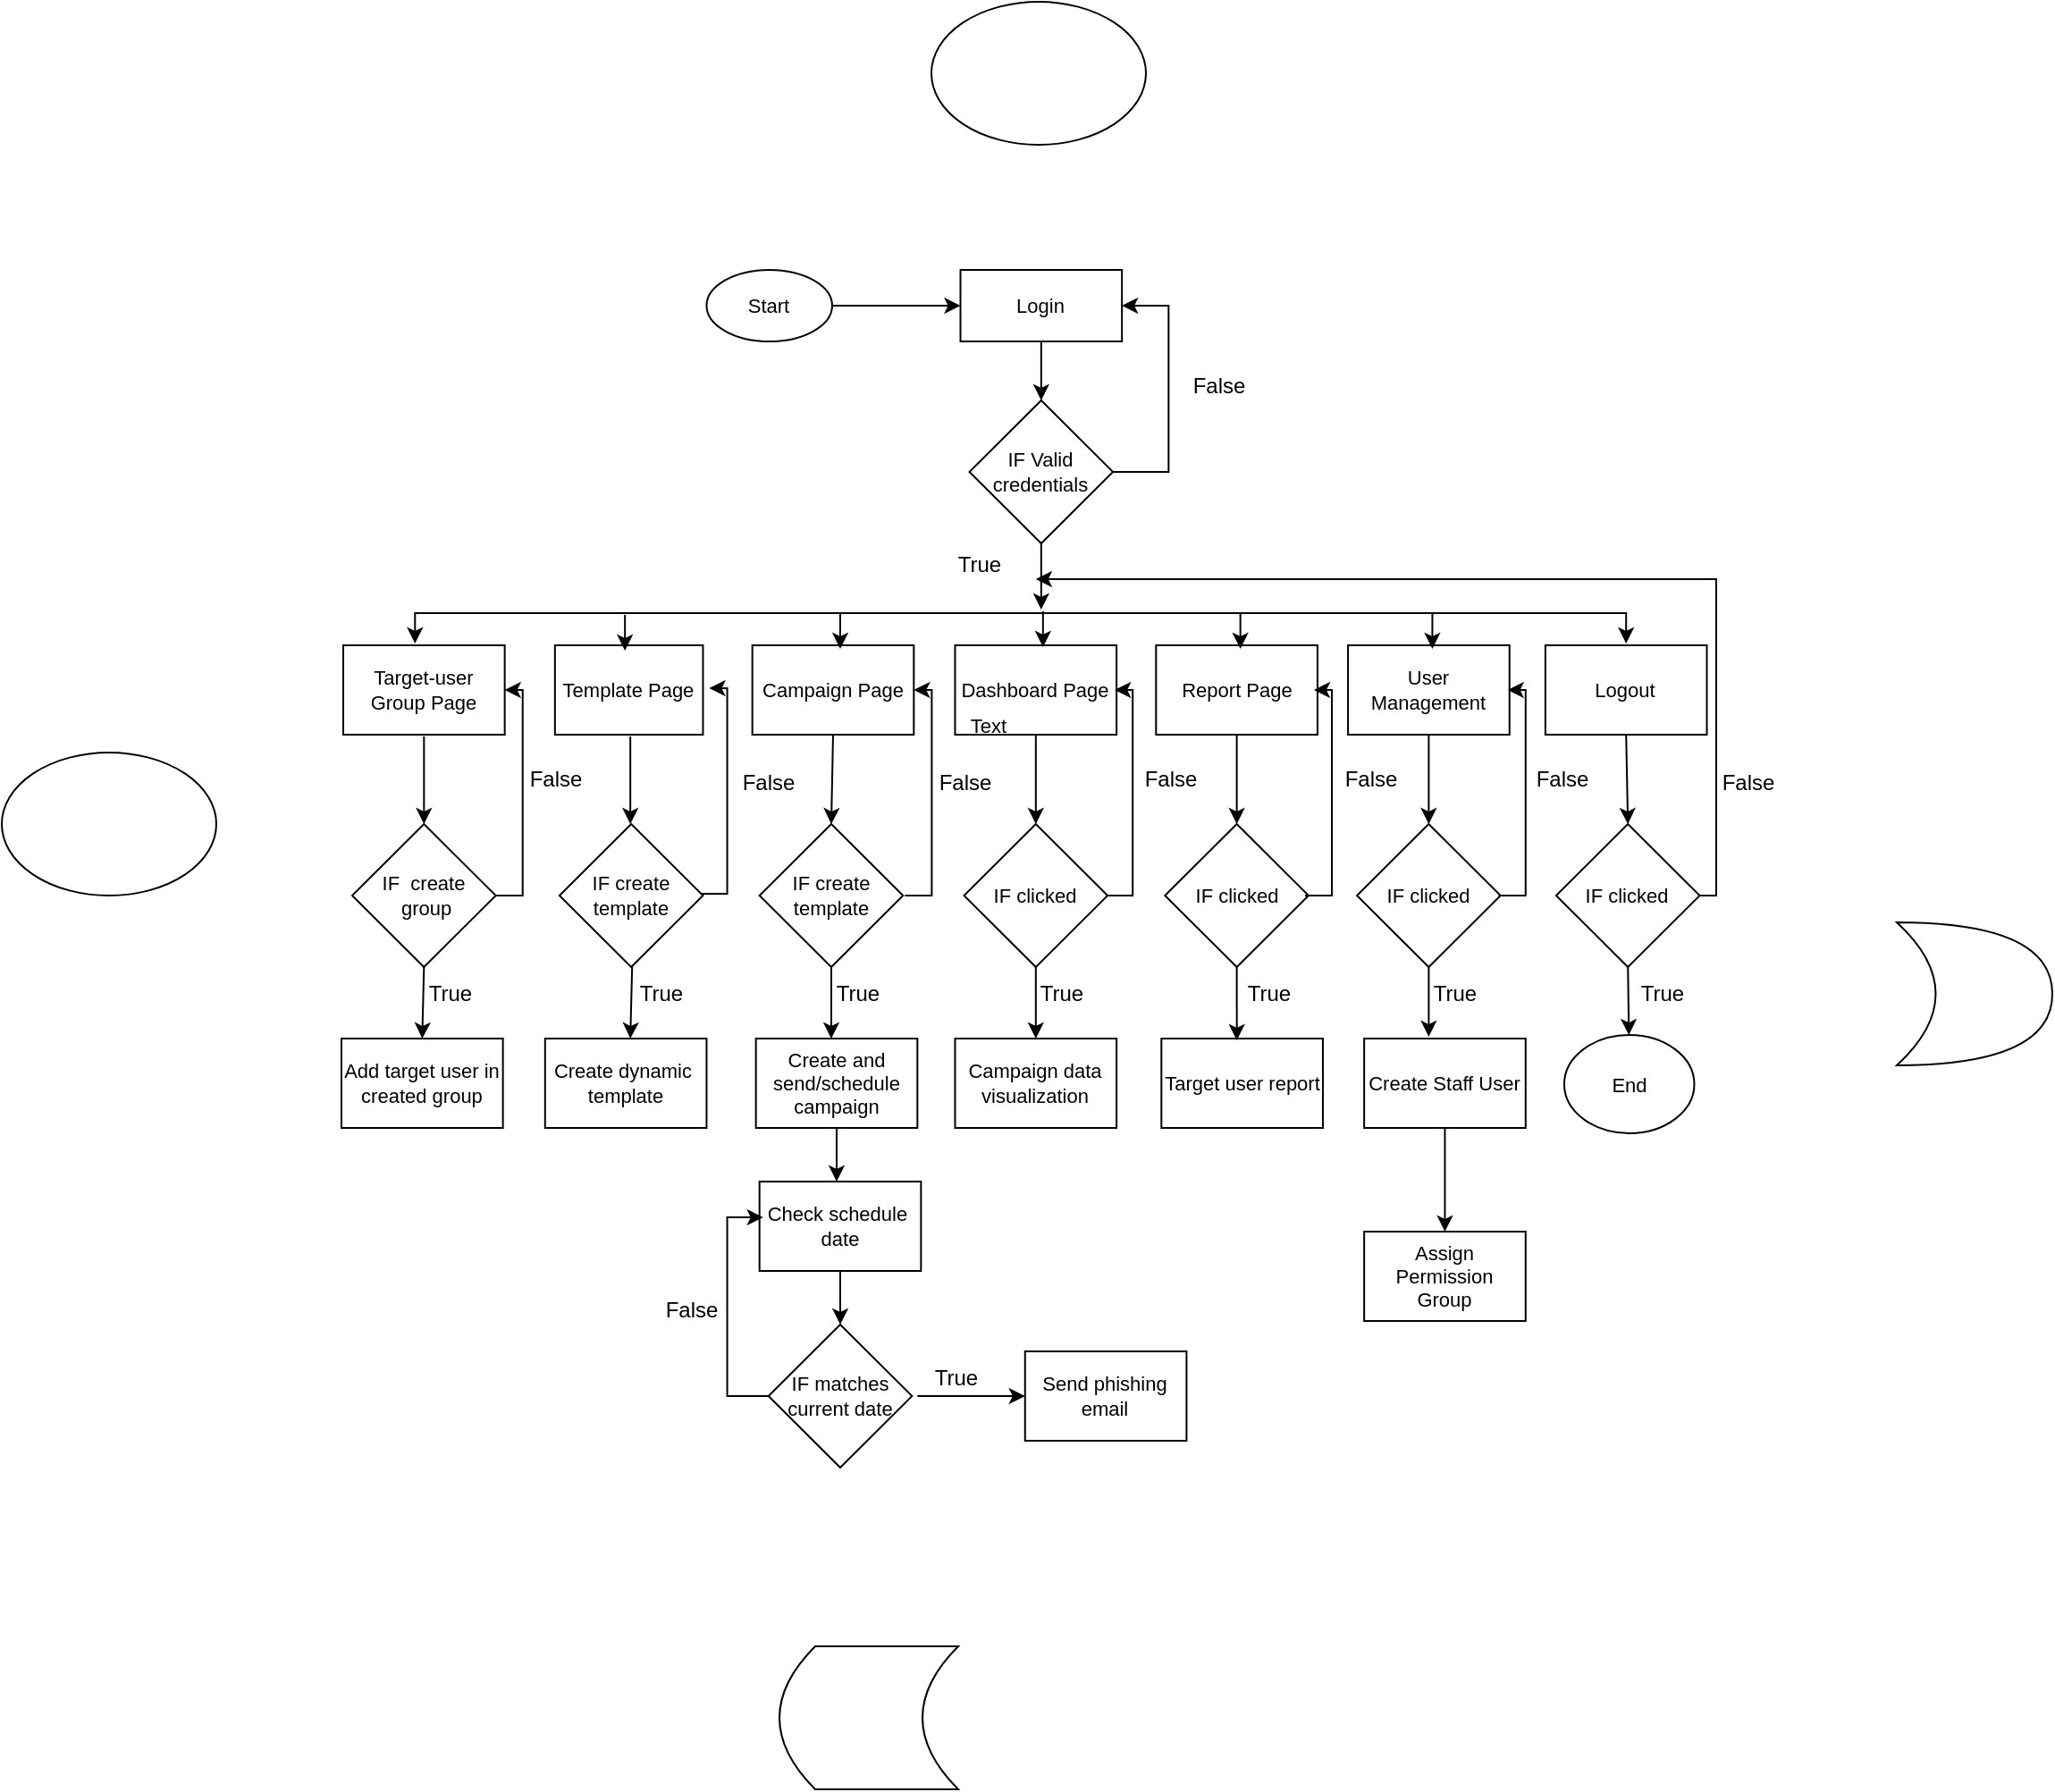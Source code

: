 <mxfile version="15.5.8" type="github">
  <diagram id="lJC1QuVzAbhBSIZx3Hm1" name="Page-1">
    <mxGraphModel dx="1953" dy="1654" grid="1" gridSize="10" guides="1" tooltips="1" connect="1" arrows="1" fold="1" page="1" pageScale="1" pageWidth="850" pageHeight="1100" math="0" shadow="0">
      <root>
        <mxCell id="0" />
        <mxCell id="1" parent="0" />
        <mxCell id="YmnMS3fJjvEk6rEsooEI-123" value="" style="group" vertex="1" connectable="0" parent="1">
          <mxGeometry x="80" y="80" width="877" height="670" as="geometry" />
        </mxCell>
        <mxCell id="YmnMS3fJjvEk6rEsooEI-6" value="IF Valid credentials" style="rhombus;whiteSpace=wrap;html=1;fontSize=11;strokeWidth=1;" vertex="1" parent="YmnMS3fJjvEk6rEsooEI-123">
          <mxGeometry x="351.271" y="73" width="80.291" height="80" as="geometry" />
        </mxCell>
        <mxCell id="YmnMS3fJjvEk6rEsooEI-7" value="Campaign Page" style="rounded=0;whiteSpace=wrap;html=1;fontSize=11;strokeWidth=1;" vertex="1" parent="YmnMS3fJjvEk6rEsooEI-123">
          <mxGeometry x="229.832" y="210" width="90.327" height="50" as="geometry" />
        </mxCell>
        <mxCell id="YmnMS3fJjvEk6rEsooEI-8" value="Login" style="rounded=0;whiteSpace=wrap;html=1;fontSize=11;strokeWidth=1;" vertex="1" parent="YmnMS3fJjvEk6rEsooEI-123">
          <mxGeometry x="346.253" width="90.327" height="40" as="geometry" />
        </mxCell>
        <mxCell id="YmnMS3fJjvEk6rEsooEI-9" value="Start" style="ellipse;whiteSpace=wrap;html=1;fontSize=11;strokeWidth=1;" vertex="1" parent="YmnMS3fJjvEk6rEsooEI-123">
          <mxGeometry x="204.239" width="70.254" height="40" as="geometry" />
        </mxCell>
        <mxCell id="YmnMS3fJjvEk6rEsooEI-10" value="Template Page" style="rounded=0;whiteSpace=wrap;html=1;fontSize=11;strokeWidth=1;" vertex="1" parent="YmnMS3fJjvEk6rEsooEI-123">
          <mxGeometry x="119.432" y="210" width="82.8" height="50" as="geometry" />
        </mxCell>
        <mxCell id="YmnMS3fJjvEk6rEsooEI-12" value="Target-user Group Page" style="rounded=0;whiteSpace=wrap;html=1;fontSize=11;strokeWidth=1;" vertex="1" parent="YmnMS3fJjvEk6rEsooEI-123">
          <mxGeometry x="1.004" y="210" width="90.327" height="50" as="geometry" />
        </mxCell>
        <mxCell id="YmnMS3fJjvEk6rEsooEI-14" value="Dashboard Page" style="rounded=0;whiteSpace=wrap;html=1;fontSize=11;strokeWidth=1;" vertex="1" parent="YmnMS3fJjvEk6rEsooEI-123">
          <mxGeometry x="343.242" y="210" width="90.327" height="50" as="geometry" />
        </mxCell>
        <mxCell id="YmnMS3fJjvEk6rEsooEI-15" value="&lt;br&gt;Report Page&lt;span style=&quot;color: rgba(0 , 0 , 0 , 0) ; font-family: monospace ; font-size: 0px&quot;&gt;%3CmxGraphModel%3E%3Croot%3E%3CmxCell%20id%3D%220%22%2F%3E%3CmxCell%20id%3D%221%22%20parent%3D%220%22%2F%3E%3CmxCell%20id%3D%222%22%20value%3D%22Dashboard%20Page%22%20style%3D%22rounded%3D0%3BwhiteSpace%3Dwrap%3Bhtml%3D1%3BfontSize%3D11%3BstrokeWidth%3D1%3B%22%20vertex%3D%221%22%20parent%3D%221%22%3E%3CmxGeometry%20x%3D%22460%22%20y%3D%22290%22%20width%3D%2290%22%20height%3D%2250%22%20as%3D%22geometry%22%2F%3E%3C%2FmxCell%3E%3C%2Froot%3E%3C%2FmxGraphModel%3E&lt;/span&gt;&lt;br&gt;&lt;span style=&quot;color: rgba(0 , 0 , 0 , 0) ; font-family: monospace ; font-size: 0px&quot;&gt;%3CmxGraphModel%3E%3Croot%3E%3CmxCell%20id%3D%220%22%2F%3E%3CmxCell%20id%3D%221%22%20parent%3D%220%22%2F%3E%3CmxCell%20id%3D%222%22%20value%3D%22Dashboard%20Page%22%20style%3D%22rounded%3D0%3BwhiteSpace%3Dwrap%3Bhtml%3D1%3BfontSize%3D11%3BstrokeWidth%3D1%3B%22%20vertex%3D%221%22%20parent%3D%221%22%3E%3CmxGeometry%20x%3D%22460%22%20y%3D%22290%22%20width%3D%2290%22%20height%3D%2250%22%20as%3D%22geometry%22%2F%3E%3C%2FmxCell%3E%3C%2Froot%3E%3C%2FmxGraphModel%3E&lt;/span&gt;" style="rounded=0;whiteSpace=wrap;html=1;fontSize=11;strokeWidth=1;" vertex="1" parent="YmnMS3fJjvEk6rEsooEI-123">
          <mxGeometry x="455.649" y="210" width="90.327" height="50" as="geometry" />
        </mxCell>
        <mxCell id="YmnMS3fJjvEk6rEsooEI-16" value="Logout" style="rounded=0;whiteSpace=wrap;html=1;fontSize=11;strokeWidth=1;" vertex="1" parent="YmnMS3fJjvEk6rEsooEI-123">
          <mxGeometry x="673.437" y="210" width="90.327" height="50" as="geometry" />
        </mxCell>
        <mxCell id="YmnMS3fJjvEk6rEsooEI-18" value="Add target user in created group" style="rounded=0;whiteSpace=wrap;html=1;fontSize=11;strokeWidth=1;" vertex="1" parent="YmnMS3fJjvEk6rEsooEI-123">
          <mxGeometry y="430" width="90.327" height="50" as="geometry" />
        </mxCell>
        <mxCell id="YmnMS3fJjvEk6rEsooEI-19" value="Create dynamic&amp;nbsp;&lt;br&gt;template" style="rounded=0;whiteSpace=wrap;html=1;fontSize=11;strokeWidth=1;" vertex="1" parent="YmnMS3fJjvEk6rEsooEI-123">
          <mxGeometry x="113.912" y="430" width="90.327" height="50" as="geometry" />
        </mxCell>
        <mxCell id="YmnMS3fJjvEk6rEsooEI-21" value="Create and send/schedule campaign" style="rounded=0;whiteSpace=wrap;html=1;fontSize=11;strokeWidth=1;" vertex="1" parent="YmnMS3fJjvEk6rEsooEI-123">
          <mxGeometry x="231.839" y="430" width="90.327" height="50" as="geometry" />
        </mxCell>
        <mxCell id="YmnMS3fJjvEk6rEsooEI-22" value="Campaign data visualization" style="rounded=0;whiteSpace=wrap;html=1;fontSize=11;strokeWidth=1;" vertex="1" parent="YmnMS3fJjvEk6rEsooEI-123">
          <mxGeometry x="343.242" y="430" width="90.327" height="50" as="geometry" />
        </mxCell>
        <mxCell id="YmnMS3fJjvEk6rEsooEI-23" value="Target user report" style="rounded=0;whiteSpace=wrap;html=1;fontSize=11;strokeWidth=1;" vertex="1" parent="YmnMS3fJjvEk6rEsooEI-123">
          <mxGeometry x="458.66" y="430" width="90.327" height="50" as="geometry" />
        </mxCell>
        <mxCell id="YmnMS3fJjvEk6rEsooEI-26" value="IF&amp;nbsp; create&lt;br&gt;&amp;nbsp;group" style="rhombus;whiteSpace=wrap;html=1;fontSize=11;strokeWidth=1;" vertex="1" parent="YmnMS3fJjvEk6rEsooEI-123">
          <mxGeometry x="6.022" y="310" width="80.291" height="80" as="geometry" />
        </mxCell>
        <mxCell id="YmnMS3fJjvEk6rEsooEI-27" value="IF create template" style="rhombus;whiteSpace=wrap;html=1;fontSize=11;strokeWidth=1;" vertex="1" parent="YmnMS3fJjvEk6rEsooEI-123">
          <mxGeometry x="121.941" y="310" width="80.291" height="80" as="geometry" />
        </mxCell>
        <mxCell id="YmnMS3fJjvEk6rEsooEI-28" value="IF create template" style="rhombus;whiteSpace=wrap;html=1;fontSize=11;strokeWidth=1;" vertex="1" parent="YmnMS3fJjvEk6rEsooEI-123">
          <mxGeometry x="233.846" y="310" width="80.291" height="80" as="geometry" />
        </mxCell>
        <mxCell id="YmnMS3fJjvEk6rEsooEI-29" value="" style="endArrow=classic;html=1;rounded=0;fontSize=11;entryX=0.5;entryY=0;entryDx=0;entryDy=0;exitX=0.5;exitY=1;exitDx=0;exitDy=0;" edge="1" parent="YmnMS3fJjvEk6rEsooEI-123" source="YmnMS3fJjvEk6rEsooEI-7" target="YmnMS3fJjvEk6rEsooEI-28">
          <mxGeometry width="50" height="50" relative="1" as="geometry">
            <mxPoint x="282.021" y="300" as="sourcePoint" />
            <mxPoint x="332.202" y="250" as="targetPoint" />
          </mxGeometry>
        </mxCell>
        <mxCell id="YmnMS3fJjvEk6rEsooEI-31" value="User Management" style="rounded=0;whiteSpace=wrap;html=1;fontSize=11;strokeWidth=1;" vertex="1" parent="YmnMS3fJjvEk6rEsooEI-123">
          <mxGeometry x="563.038" y="210" width="90.327" height="50" as="geometry" />
        </mxCell>
        <mxCell id="YmnMS3fJjvEk6rEsooEI-32" value="IF clicked" style="rhombus;whiteSpace=wrap;html=1;fontSize=11;strokeWidth=1;" vertex="1" parent="YmnMS3fJjvEk6rEsooEI-123">
          <mxGeometry x="348.26" y="310" width="80.291" height="80" as="geometry" />
        </mxCell>
        <mxCell id="YmnMS3fJjvEk6rEsooEI-34" value="IF clicked" style="rhombus;whiteSpace=wrap;html=1;fontSize=11;strokeWidth=1;" vertex="1" parent="YmnMS3fJjvEk6rEsooEI-123">
          <mxGeometry x="460.667" y="310" width="80.291" height="80" as="geometry" />
        </mxCell>
        <mxCell id="YmnMS3fJjvEk6rEsooEI-35" value="IF clicked" style="rhombus;whiteSpace=wrap;html=1;fontSize=11;strokeWidth=1;" vertex="1" parent="YmnMS3fJjvEk6rEsooEI-123">
          <mxGeometry x="568.056" y="310" width="80.291" height="80" as="geometry" />
        </mxCell>
        <mxCell id="YmnMS3fJjvEk6rEsooEI-37" value="Create Staff User" style="rounded=0;whiteSpace=wrap;html=1;fontSize=11;strokeWidth=1;" vertex="1" parent="YmnMS3fJjvEk6rEsooEI-123">
          <mxGeometry x="572.07" y="430" width="90.327" height="50" as="geometry" />
        </mxCell>
        <mxCell id="YmnMS3fJjvEk6rEsooEI-40" value="Assign Permission Group" style="rounded=0;whiteSpace=wrap;html=1;fontSize=11;strokeWidth=1;" vertex="1" parent="YmnMS3fJjvEk6rEsooEI-123">
          <mxGeometry x="572.07" y="538" width="90.327" height="50" as="geometry" />
        </mxCell>
        <mxCell id="YmnMS3fJjvEk6rEsooEI-42" value="Check schedule&amp;nbsp;&lt;br&gt;date" style="rounded=0;whiteSpace=wrap;html=1;fontSize=11;strokeWidth=1;" vertex="1" parent="YmnMS3fJjvEk6rEsooEI-123">
          <mxGeometry x="233.846" y="510" width="90.327" height="50" as="geometry" />
        </mxCell>
        <mxCell id="YmnMS3fJjvEk6rEsooEI-43" value="IF matches current date" style="rhombus;whiteSpace=wrap;html=1;fontSize=11;strokeWidth=1;" vertex="1" parent="YmnMS3fJjvEk6rEsooEI-123">
          <mxGeometry x="238.864" y="590" width="80.291" height="80" as="geometry" />
        </mxCell>
        <mxCell id="YmnMS3fJjvEk6rEsooEI-44" value="Send phishing email" style="rounded=0;whiteSpace=wrap;html=1;fontSize=11;strokeWidth=1;" vertex="1" parent="YmnMS3fJjvEk6rEsooEI-123">
          <mxGeometry x="382.384" y="605" width="90.327" height="50" as="geometry" />
        </mxCell>
        <mxCell id="YmnMS3fJjvEk6rEsooEI-48" value="" style="endArrow=classic;startArrow=classic;html=1;rounded=0;fontSize=11;" edge="1" parent="YmnMS3fJjvEk6rEsooEI-123">
          <mxGeometry width="50" height="50" relative="1" as="geometry">
            <mxPoint x="41.149" y="209" as="sourcePoint" />
            <mxPoint x="718.6" y="209" as="targetPoint" />
            <Array as="points">
              <mxPoint x="41.149" y="192" />
              <mxPoint x="718.6" y="192" />
            </Array>
          </mxGeometry>
        </mxCell>
        <mxCell id="YmnMS3fJjvEk6rEsooEI-49" value="" style="endArrow=classic;html=1;rounded=0;fontSize=11;exitX=0.5;exitY=1;exitDx=0;exitDy=0;" edge="1" parent="YmnMS3fJjvEk6rEsooEI-123" source="YmnMS3fJjvEk6rEsooEI-6">
          <mxGeometry width="50" height="50" relative="1" as="geometry">
            <mxPoint x="422.529" y="180" as="sourcePoint" />
            <mxPoint x="391.416" y="190" as="targetPoint" />
          </mxGeometry>
        </mxCell>
        <mxCell id="YmnMS3fJjvEk6rEsooEI-52" value="" style="endArrow=classic;html=1;rounded=0;fontSize=11;" edge="1" parent="YmnMS3fJjvEk6rEsooEI-123">
          <mxGeometry width="50" height="50" relative="1" as="geometry">
            <mxPoint x="392.42" y="191" as="sourcePoint" />
            <mxPoint x="392.42" y="211" as="targetPoint" />
          </mxGeometry>
        </mxCell>
        <mxCell id="YmnMS3fJjvEk6rEsooEI-53" value="" style="endArrow=classic;html=1;rounded=0;fontSize=11;" edge="1" parent="YmnMS3fJjvEk6rEsooEI-123">
          <mxGeometry width="50" height="50" relative="1" as="geometry">
            <mxPoint x="502.82" y="192" as="sourcePoint" />
            <mxPoint x="502.82" y="212" as="targetPoint" />
          </mxGeometry>
        </mxCell>
        <mxCell id="YmnMS3fJjvEk6rEsooEI-54" value="" style="endArrow=classic;html=1;rounded=0;fontSize=11;" edge="1" parent="YmnMS3fJjvEk6rEsooEI-123">
          <mxGeometry width="50" height="50" relative="1" as="geometry">
            <mxPoint x="610.208" y="192" as="sourcePoint" />
            <mxPoint x="610.208" y="212" as="targetPoint" />
          </mxGeometry>
        </mxCell>
        <mxCell id="YmnMS3fJjvEk6rEsooEI-55" value="" style="endArrow=classic;html=1;rounded=0;fontSize=11;" edge="1" parent="YmnMS3fJjvEk6rEsooEI-123">
          <mxGeometry width="50" height="50" relative="1" as="geometry">
            <mxPoint x="279.01" y="192" as="sourcePoint" />
            <mxPoint x="279.01" y="212" as="targetPoint" />
          </mxGeometry>
        </mxCell>
        <mxCell id="YmnMS3fJjvEk6rEsooEI-56" value="" style="endArrow=classic;html=1;rounded=0;fontSize=11;" edge="1" parent="YmnMS3fJjvEk6rEsooEI-123">
          <mxGeometry width="50" height="50" relative="1" as="geometry">
            <mxPoint x="158.574" y="193" as="sourcePoint" />
            <mxPoint x="158.574" y="213" as="targetPoint" />
          </mxGeometry>
        </mxCell>
        <mxCell id="YmnMS3fJjvEk6rEsooEI-57" value="" style="endArrow=classic;html=1;rounded=0;fontSize=11;exitX=0.5;exitY=1;exitDx=0;exitDy=0;entryX=0.5;entryY=0;entryDx=0;entryDy=0;" edge="1" parent="YmnMS3fJjvEk6rEsooEI-123" source="YmnMS3fJjvEk6rEsooEI-26" target="YmnMS3fJjvEk6rEsooEI-18">
          <mxGeometry width="50" height="50" relative="1" as="geometry">
            <mxPoint x="31.113" y="440" as="sourcePoint" />
            <mxPoint x="81.294" y="390" as="targetPoint" />
          </mxGeometry>
        </mxCell>
        <mxCell id="YmnMS3fJjvEk6rEsooEI-59" value="" style="endArrow=classic;html=1;rounded=0;fontSize=11;exitX=0.5;exitY=1;exitDx=0;exitDy=0;entryX=0.5;entryY=0;entryDx=0;entryDy=0;" edge="1" parent="YmnMS3fJjvEk6rEsooEI-123">
          <mxGeometry width="50" height="50" relative="1" as="geometry">
            <mxPoint x="162.588" y="390" as="sourcePoint" />
            <mxPoint x="161.585" y="430" as="targetPoint" />
          </mxGeometry>
        </mxCell>
        <mxCell id="YmnMS3fJjvEk6rEsooEI-61" value="" style="endArrow=classic;html=1;rounded=0;fontSize=11;" edge="1" parent="YmnMS3fJjvEk6rEsooEI-123" source="YmnMS3fJjvEk6rEsooEI-28">
          <mxGeometry width="50" height="50" relative="1" as="geometry">
            <mxPoint x="273.992" y="440" as="sourcePoint" />
            <mxPoint x="273.992" y="430" as="targetPoint" />
          </mxGeometry>
        </mxCell>
        <mxCell id="YmnMS3fJjvEk6rEsooEI-62" value="" style="endArrow=classic;html=1;rounded=0;fontSize=11;entryX=0.5;entryY=0;entryDx=0;entryDy=0;exitX=0.5;exitY=1;exitDx=0;exitDy=0;" edge="1" parent="YmnMS3fJjvEk6rEsooEI-123" source="YmnMS3fJjvEk6rEsooEI-32" target="YmnMS3fJjvEk6rEsooEI-22">
          <mxGeometry width="50" height="50" relative="1" as="geometry">
            <mxPoint x="386.98" y="370" as="sourcePoint" />
            <mxPoint x="386.98" y="410" as="targetPoint" />
          </mxGeometry>
        </mxCell>
        <mxCell id="YmnMS3fJjvEk6rEsooEI-63" value="" style="endArrow=classic;html=1;rounded=0;fontSize=11;exitX=0.5;exitY=1;exitDx=0;exitDy=0;entryX=0.467;entryY=0.02;entryDx=0;entryDy=0;entryPerimeter=0;" edge="1" parent="YmnMS3fJjvEk6rEsooEI-123" source="YmnMS3fJjvEk6rEsooEI-34" target="YmnMS3fJjvEk6rEsooEI-23">
          <mxGeometry width="50" height="50" relative="1" as="geometry">
            <mxPoint x="492.783" y="391" as="sourcePoint" />
            <mxPoint x="492.783" y="431" as="targetPoint" />
          </mxGeometry>
        </mxCell>
        <mxCell id="YmnMS3fJjvEk6rEsooEI-64" value="" style="endArrow=classic;html=1;rounded=0;fontSize=11;exitX=0.5;exitY=1;exitDx=0;exitDy=0;" edge="1" parent="YmnMS3fJjvEk6rEsooEI-123" source="YmnMS3fJjvEk6rEsooEI-35">
          <mxGeometry width="50" height="50" relative="1" as="geometry">
            <mxPoint x="604.186" y="390" as="sourcePoint" />
            <mxPoint x="608.201" y="429" as="targetPoint" />
          </mxGeometry>
        </mxCell>
        <mxCell id="YmnMS3fJjvEk6rEsooEI-66" value="" style="endArrow=classic;html=1;rounded=0;fontSize=11;exitX=0.5;exitY=1;exitDx=0;exitDy=0;entryX=0.5;entryY=0;entryDx=0;entryDy=0;" edge="1" parent="YmnMS3fJjvEk6rEsooEI-123" source="YmnMS3fJjvEk6rEsooEI-37" target="YmnMS3fJjvEk6rEsooEI-40">
          <mxGeometry width="50" height="50" relative="1" as="geometry">
            <mxPoint x="603.183" y="550" as="sourcePoint" />
            <mxPoint x="653.364" y="500" as="targetPoint" />
          </mxGeometry>
        </mxCell>
        <mxCell id="YmnMS3fJjvEk6rEsooEI-67" value="" style="endArrow=classic;html=1;rounded=0;fontSize=11;exitX=0.5;exitY=1;exitDx=0;exitDy=0;" edge="1" parent="YmnMS3fJjvEk6rEsooEI-123" source="YmnMS3fJjvEk6rEsooEI-21">
          <mxGeometry width="50" height="50" relative="1" as="geometry">
            <mxPoint x="332.202" y="540" as="sourcePoint" />
            <mxPoint x="277.002" y="510" as="targetPoint" />
          </mxGeometry>
        </mxCell>
        <mxCell id="YmnMS3fJjvEk6rEsooEI-70" value="" style="endArrow=classic;html=1;rounded=0;fontSize=11;exitX=0.5;exitY=1;exitDx=0;exitDy=0;entryX=0.5;entryY=0;entryDx=0;entryDy=0;" edge="1" parent="YmnMS3fJjvEk6rEsooEI-123" source="YmnMS3fJjvEk6rEsooEI-42" target="YmnMS3fJjvEk6rEsooEI-43">
          <mxGeometry width="50" height="50" relative="1" as="geometry">
            <mxPoint x="261.948" y="630" as="sourcePoint" />
            <mxPoint x="312.13" y="580" as="targetPoint" />
          </mxGeometry>
        </mxCell>
        <mxCell id="YmnMS3fJjvEk6rEsooEI-73" value="" style="endArrow=classic;html=1;rounded=0;fontSize=11;" edge="1" parent="YmnMS3fJjvEk6rEsooEI-123">
          <mxGeometry width="50" height="50" relative="1" as="geometry">
            <mxPoint x="322.166" y="630" as="sourcePoint" />
            <mxPoint x="382.384" y="630" as="targetPoint" />
          </mxGeometry>
        </mxCell>
        <mxCell id="YmnMS3fJjvEk6rEsooEI-74" value="IF clicked" style="rhombus;whiteSpace=wrap;html=1;fontSize=11;strokeWidth=1;" vertex="1" parent="YmnMS3fJjvEk6rEsooEI-123">
          <mxGeometry x="679.459" y="310" width="80.291" height="80" as="geometry" />
        </mxCell>
        <mxCell id="YmnMS3fJjvEk6rEsooEI-75" value="End" style="ellipse;whiteSpace=wrap;html=1;fontSize=11;strokeWidth=1;" vertex="1" parent="YmnMS3fJjvEk6rEsooEI-123">
          <mxGeometry x="683.975" y="428" width="72.763" height="55" as="geometry" />
        </mxCell>
        <mxCell id="YmnMS3fJjvEk6rEsooEI-76" value="" style="endArrow=classic;html=1;rounded=0;fontSize=11;entryX=0.5;entryY=0;entryDx=0;entryDy=0;" edge="1" parent="YmnMS3fJjvEk6rEsooEI-123" target="YmnMS3fJjvEk6rEsooEI-26">
          <mxGeometry width="50" height="50" relative="1" as="geometry">
            <mxPoint x="46.167" y="261" as="sourcePoint" />
            <mxPoint x="111.403" y="270" as="targetPoint" />
          </mxGeometry>
        </mxCell>
        <mxCell id="YmnMS3fJjvEk6rEsooEI-77" value="" style="endArrow=classic;html=1;rounded=0;fontSize=11;entryX=0.5;entryY=0;entryDx=0;entryDy=0;" edge="1" parent="YmnMS3fJjvEk6rEsooEI-123">
          <mxGeometry width="50" height="50" relative="1" as="geometry">
            <mxPoint x="161.585" y="261" as="sourcePoint" />
            <mxPoint x="161.585" y="310" as="targetPoint" />
          </mxGeometry>
        </mxCell>
        <mxCell id="YmnMS3fJjvEk6rEsooEI-78" value="" style="endArrow=classic;html=1;rounded=0;fontSize=11;exitX=0.5;exitY=1;exitDx=0;exitDy=0;" edge="1" parent="YmnMS3fJjvEk6rEsooEI-123" source="YmnMS3fJjvEk6rEsooEI-14" target="YmnMS3fJjvEk6rEsooEI-32">
          <mxGeometry width="50" height="50" relative="1" as="geometry">
            <mxPoint x="382.384" y="320" as="sourcePoint" />
            <mxPoint x="432.565" y="270" as="targetPoint" />
          </mxGeometry>
        </mxCell>
        <mxCell id="YmnMS3fJjvEk6rEsooEI-79" value="" style="endArrow=classic;html=1;rounded=0;fontSize=11;exitX=0.5;exitY=1;exitDx=0;exitDy=0;entryX=0.5;entryY=0;entryDx=0;entryDy=0;" edge="1" parent="YmnMS3fJjvEk6rEsooEI-123" source="YmnMS3fJjvEk6rEsooEI-15" target="YmnMS3fJjvEk6rEsooEI-34">
          <mxGeometry width="50" height="50" relative="1" as="geometry">
            <mxPoint x="502.82" y="320" as="sourcePoint" />
            <mxPoint x="553.001" y="270" as="targetPoint" />
          </mxGeometry>
        </mxCell>
        <mxCell id="YmnMS3fJjvEk6rEsooEI-80" value="" style="endArrow=classic;html=1;rounded=0;fontSize=11;exitX=0.5;exitY=1;exitDx=0;exitDy=0;" edge="1" parent="YmnMS3fJjvEk6rEsooEI-123" source="YmnMS3fJjvEk6rEsooEI-31">
          <mxGeometry width="50" height="50" relative="1" as="geometry">
            <mxPoint x="613.219" y="310" as="sourcePoint" />
            <mxPoint x="608.201" y="310" as="targetPoint" />
          </mxGeometry>
        </mxCell>
        <mxCell id="YmnMS3fJjvEk6rEsooEI-82" value="" style="endArrow=classic;html=1;rounded=0;fontSize=11;exitX=0.5;exitY=1;exitDx=0;exitDy=0;entryX=0.5;entryY=0;entryDx=0;entryDy=0;" edge="1" parent="YmnMS3fJjvEk6rEsooEI-123" source="YmnMS3fJjvEk6rEsooEI-16" target="YmnMS3fJjvEk6rEsooEI-74">
          <mxGeometry width="50" height="50" relative="1" as="geometry">
            <mxPoint x="713.582" y="320" as="sourcePoint" />
            <mxPoint x="763.764" y="270" as="targetPoint" />
          </mxGeometry>
        </mxCell>
        <mxCell id="YmnMS3fJjvEk6rEsooEI-89" value="" style="endArrow=classic;html=1;rounded=0;fontSize=11;exitX=0.5;exitY=1;exitDx=0;exitDy=0;" edge="1" parent="YmnMS3fJjvEk6rEsooEI-123" target="YmnMS3fJjvEk6rEsooEI-75">
          <mxGeometry width="50" height="50" relative="1" as="geometry">
            <mxPoint x="719.604" y="389" as="sourcePoint" />
            <mxPoint x="722.615" y="429" as="targetPoint" />
          </mxGeometry>
        </mxCell>
        <mxCell id="YmnMS3fJjvEk6rEsooEI-90" value="" style="endArrow=classic;html=1;rounded=0;fontSize=11;exitX=1;exitY=0.5;exitDx=0;exitDy=0;entryX=1;entryY=0.5;entryDx=0;entryDy=0;" edge="1" parent="YmnMS3fJjvEk6rEsooEI-123" source="YmnMS3fJjvEk6rEsooEI-26" target="YmnMS3fJjvEk6rEsooEI-12">
          <mxGeometry width="50" height="50" relative="1" as="geometry">
            <mxPoint x="101.367" y="350" as="sourcePoint" />
            <mxPoint x="101.367" y="240" as="targetPoint" />
            <Array as="points">
              <mxPoint x="101.367" y="350" />
              <mxPoint x="101.367" y="235" />
            </Array>
          </mxGeometry>
        </mxCell>
        <mxCell id="YmnMS3fJjvEk6rEsooEI-91" value="" style="endArrow=classic;html=1;rounded=0;fontSize=11;exitX=1;exitY=0.5;exitDx=0;exitDy=0;entryX=1;entryY=0.5;entryDx=0;entryDy=0;" edge="1" parent="YmnMS3fJjvEk6rEsooEI-123">
          <mxGeometry width="50" height="50" relative="1" as="geometry">
            <mxPoint x="200.726" y="349" as="sourcePoint" />
            <mxPoint x="205.745" y="234" as="targetPoint" />
            <Array as="points">
              <mxPoint x="215.781" y="349" />
              <mxPoint x="215.781" y="234" />
            </Array>
          </mxGeometry>
        </mxCell>
        <mxCell id="YmnMS3fJjvEk6rEsooEI-92" value="" style="endArrow=classic;html=1;rounded=0;fontSize=11;exitX=1;exitY=0.5;exitDx=0;exitDy=0;entryX=1;entryY=0.5;entryDx=0;entryDy=0;" edge="1" parent="YmnMS3fJjvEk6rEsooEI-123">
          <mxGeometry width="50" height="50" relative="1" as="geometry">
            <mxPoint x="315.14" y="350" as="sourcePoint" />
            <mxPoint x="320.159" y="235" as="targetPoint" />
            <Array as="points">
              <mxPoint x="330.195" y="350" />
              <mxPoint x="330.195" y="235" />
            </Array>
          </mxGeometry>
        </mxCell>
        <mxCell id="YmnMS3fJjvEk6rEsooEI-93" value="" style="endArrow=classic;html=1;rounded=0;fontSize=11;exitX=1;exitY=0.5;exitDx=0;exitDy=0;entryX=1;entryY=0.5;entryDx=0;entryDy=0;" edge="1" parent="YmnMS3fJjvEk6rEsooEI-123">
          <mxGeometry width="50" height="50" relative="1" as="geometry">
            <mxPoint x="427.547" y="350" as="sourcePoint" />
            <mxPoint x="432.565" y="235" as="targetPoint" />
            <Array as="points">
              <mxPoint x="442.602" y="350" />
              <mxPoint x="442.602" y="235" />
            </Array>
          </mxGeometry>
        </mxCell>
        <mxCell id="YmnMS3fJjvEk6rEsooEI-94" value="" style="endArrow=classic;html=1;rounded=0;fontSize=11;exitX=1;exitY=0.5;exitDx=0;exitDy=0;entryX=1;entryY=0.5;entryDx=0;entryDy=0;" edge="1" parent="YmnMS3fJjvEk6rEsooEI-123">
          <mxGeometry width="50" height="50" relative="1" as="geometry">
            <mxPoint x="538.95" y="350" as="sourcePoint" />
            <mxPoint x="543.969" y="235" as="targetPoint" />
            <Array as="points">
              <mxPoint x="554.005" y="350" />
              <mxPoint x="554.005" y="235" />
            </Array>
          </mxGeometry>
        </mxCell>
        <mxCell id="YmnMS3fJjvEk6rEsooEI-95" value="" style="endArrow=classic;html=1;rounded=0;fontSize=11;exitX=1;exitY=0.5;exitDx=0;exitDy=0;entryX=1;entryY=0.5;entryDx=0;entryDy=0;" edge="1" parent="YmnMS3fJjvEk6rEsooEI-123">
          <mxGeometry width="50" height="50" relative="1" as="geometry">
            <mxPoint x="647.343" y="350" as="sourcePoint" />
            <mxPoint x="652.361" y="235" as="targetPoint" />
            <Array as="points">
              <mxPoint x="662.397" y="350" />
              <mxPoint x="662.397" y="235" />
            </Array>
          </mxGeometry>
        </mxCell>
        <mxCell id="YmnMS3fJjvEk6rEsooEI-97" value="" style="endArrow=classic;html=1;rounded=0;fontSize=11;" edge="1" parent="YmnMS3fJjvEk6rEsooEI-123">
          <mxGeometry width="50" height="50" relative="1" as="geometry">
            <mxPoint x="759.749" y="350" as="sourcePoint" />
            <mxPoint x="388.406" y="173" as="targetPoint" />
            <Array as="points">
              <mxPoint x="769" y="350" />
              <mxPoint x="769" y="260" />
              <mxPoint x="769" y="173" />
            </Array>
          </mxGeometry>
        </mxCell>
        <mxCell id="YmnMS3fJjvEk6rEsooEI-98" value="" style="endArrow=classic;html=1;rounded=0;fontSize=11;entryX=0.089;entryY=0.4;entryDx=0;entryDy=0;entryPerimeter=0;exitX=0;exitY=0.5;exitDx=0;exitDy=0;" edge="1" parent="YmnMS3fJjvEk6rEsooEI-123" source="YmnMS3fJjvEk6rEsooEI-43">
          <mxGeometry width="50" height="50" relative="1" as="geometry">
            <mxPoint x="235.854" y="630" as="sourcePoint" />
            <mxPoint x="235.864" y="530" as="targetPoint" />
            <Array as="points">
              <mxPoint x="215.781" y="630" />
              <mxPoint x="215.781" y="530" />
            </Array>
          </mxGeometry>
        </mxCell>
        <mxCell id="YmnMS3fJjvEk6rEsooEI-100" value="" style="endArrow=classic;html=1;rounded=0;fontSize=11;exitX=1;exitY=0.5;exitDx=0;exitDy=0;entryX=0;entryY=0.5;entryDx=0;entryDy=0;" edge="1" parent="YmnMS3fJjvEk6rEsooEI-123" source="YmnMS3fJjvEk6rEsooEI-9" target="YmnMS3fJjvEk6rEsooEI-8">
          <mxGeometry width="50" height="50" relative="1" as="geometry">
            <mxPoint x="292.057" y="30" as="sourcePoint" />
            <mxPoint x="342.238" y="-20" as="targetPoint" />
          </mxGeometry>
        </mxCell>
        <mxCell id="YmnMS3fJjvEk6rEsooEI-101" value="" style="endArrow=classic;html=1;rounded=0;fontSize=11;exitX=0.5;exitY=1;exitDx=0;exitDy=0;entryX=0.5;entryY=0;entryDx=0;entryDy=0;" edge="1" parent="YmnMS3fJjvEk6rEsooEI-123" source="YmnMS3fJjvEk6rEsooEI-8" target="YmnMS3fJjvEk6rEsooEI-6">
          <mxGeometry width="50" height="50" relative="1" as="geometry">
            <mxPoint x="422.529" y="90" as="sourcePoint" />
            <mxPoint x="392.42" y="70" as="targetPoint" />
          </mxGeometry>
        </mxCell>
        <mxCell id="YmnMS3fJjvEk6rEsooEI-102" value="" style="endArrow=classic;html=1;rounded=0;fontSize=11;exitX=1;exitY=0.5;exitDx=0;exitDy=0;entryX=1;entryY=0.5;entryDx=0;entryDy=0;" edge="1" parent="YmnMS3fJjvEk6rEsooEI-123" source="YmnMS3fJjvEk6rEsooEI-6" target="YmnMS3fJjvEk6rEsooEI-8">
          <mxGeometry width="50" height="50" relative="1" as="geometry">
            <mxPoint x="251.912" y="80" as="sourcePoint" />
            <mxPoint x="452.638" y="10" as="targetPoint" />
            <Array as="points">
              <mxPoint x="462.674" y="113" />
              <mxPoint x="462.674" y="20" />
            </Array>
          </mxGeometry>
        </mxCell>
        <mxCell id="YmnMS3fJjvEk6rEsooEI-103" value="&lt;font style=&quot;font-size: 12px&quot;&gt;False&lt;/font&gt;" style="text;html=1;strokeColor=none;fillColor=none;align=center;verticalAlign=middle;whiteSpace=wrap;rounded=0;fontSize=11;" vertex="1" parent="YmnMS3fJjvEk6rEsooEI-123">
          <mxGeometry x="460.667" y="50" width="60.218" height="30" as="geometry" />
        </mxCell>
        <mxCell id="YmnMS3fJjvEk6rEsooEI-104" value="Text" style="text;html=1;strokeColor=none;fillColor=none;align=center;verticalAlign=middle;whiteSpace=wrap;rounded=0;fontSize=11;" vertex="1" parent="YmnMS3fJjvEk6rEsooEI-123">
          <mxGeometry x="332.202" y="240" width="60.218" height="30" as="geometry" />
        </mxCell>
        <mxCell id="YmnMS3fJjvEk6rEsooEI-105" value="&lt;font style=&quot;font-size: 12px&quot;&gt;True&lt;/font&gt;" style="text;html=1;strokeColor=none;fillColor=none;align=center;verticalAlign=middle;whiteSpace=wrap;rounded=0;fontSize=11;" vertex="1" parent="YmnMS3fJjvEk6rEsooEI-123">
          <mxGeometry x="327.184" y="150" width="60.218" height="30" as="geometry" />
        </mxCell>
        <mxCell id="YmnMS3fJjvEk6rEsooEI-106" value="&lt;font style=&quot;font-size: 12px&quot;&gt;False&lt;/font&gt;" style="text;html=1;strokeColor=none;fillColor=none;align=center;verticalAlign=middle;whiteSpace=wrap;rounded=0;fontSize=11;" vertex="1" parent="YmnMS3fJjvEk6rEsooEI-123">
          <mxGeometry x="433.569" y="270" width="60.218" height="30" as="geometry" />
        </mxCell>
        <mxCell id="YmnMS3fJjvEk6rEsooEI-107" value="&lt;font style=&quot;font-size: 12px&quot;&gt;False&lt;/font&gt;" style="text;html=1;strokeColor=none;fillColor=none;align=center;verticalAlign=middle;whiteSpace=wrap;rounded=0;fontSize=11;" vertex="1" parent="YmnMS3fJjvEk6rEsooEI-123">
          <mxGeometry x="653.364" y="270" width="60.218" height="30" as="geometry" />
        </mxCell>
        <mxCell id="YmnMS3fJjvEk6rEsooEI-108" value="&lt;font style=&quot;font-size: 12px&quot;&gt;False&lt;/font&gt;" style="text;html=1;strokeColor=none;fillColor=none;align=center;verticalAlign=middle;whiteSpace=wrap;rounded=0;fontSize=11;" vertex="1" parent="YmnMS3fJjvEk6rEsooEI-123">
          <mxGeometry x="545.976" y="270" width="60.218" height="30" as="geometry" />
        </mxCell>
        <mxCell id="YmnMS3fJjvEk6rEsooEI-109" value="&lt;font style=&quot;font-size: 12px&quot;&gt;False&lt;/font&gt;" style="text;html=1;strokeColor=none;fillColor=none;align=center;verticalAlign=middle;whiteSpace=wrap;rounded=0;fontSize=11;" vertex="1" parent="YmnMS3fJjvEk6rEsooEI-123">
          <mxGeometry x="756.742" y="272" width="60.218" height="30" as="geometry" />
        </mxCell>
        <mxCell id="YmnMS3fJjvEk6rEsooEI-110" value="&lt;font style=&quot;font-size: 12px&quot;&gt;False&lt;/font&gt;" style="text;html=1;strokeColor=none;fillColor=none;align=center;verticalAlign=middle;whiteSpace=wrap;rounded=0;fontSize=11;" vertex="1" parent="YmnMS3fJjvEk6rEsooEI-123">
          <mxGeometry x="319.155" y="272" width="60.218" height="30" as="geometry" />
        </mxCell>
        <mxCell id="YmnMS3fJjvEk6rEsooEI-111" value="&lt;font style=&quot;font-size: 12px&quot;&gt;False&lt;/font&gt;" style="text;html=1;strokeColor=none;fillColor=none;align=center;verticalAlign=middle;whiteSpace=wrap;rounded=0;fontSize=11;" vertex="1" parent="YmnMS3fJjvEk6rEsooEI-123">
          <mxGeometry x="209.257" y="272" width="60.218" height="30" as="geometry" />
        </mxCell>
        <mxCell id="YmnMS3fJjvEk6rEsooEI-112" value="&lt;font style=&quot;font-size: 12px&quot;&gt;False&lt;/font&gt;" style="text;html=1;strokeColor=none;fillColor=none;align=center;verticalAlign=middle;whiteSpace=wrap;rounded=0;fontSize=11;" vertex="1" parent="YmnMS3fJjvEk6rEsooEI-123">
          <mxGeometry x="90.327" y="270" width="60.218" height="30" as="geometry" />
        </mxCell>
        <mxCell id="YmnMS3fJjvEk6rEsooEI-113" value="&lt;font style=&quot;font-size: 12px&quot;&gt;True&lt;/font&gt;" style="text;html=1;strokeColor=none;fillColor=none;align=center;verticalAlign=middle;whiteSpace=wrap;rounded=0;fontSize=11;" vertex="1" parent="YmnMS3fJjvEk6rEsooEI-123">
          <mxGeometry x="31.113" y="390" width="60.218" height="30" as="geometry" />
        </mxCell>
        <mxCell id="YmnMS3fJjvEk6rEsooEI-114" value="&lt;font style=&quot;font-size: 12px&quot;&gt;True&lt;/font&gt;" style="text;html=1;strokeColor=none;fillColor=none;align=center;verticalAlign=middle;whiteSpace=wrap;rounded=0;fontSize=11;" vertex="1" parent="YmnMS3fJjvEk6rEsooEI-123">
          <mxGeometry x="149.039" y="390" width="60.218" height="30" as="geometry" />
        </mxCell>
        <mxCell id="YmnMS3fJjvEk6rEsooEI-115" value="&lt;font style=&quot;font-size: 12px&quot;&gt;True&lt;/font&gt;" style="text;html=1;strokeColor=none;fillColor=none;align=center;verticalAlign=middle;whiteSpace=wrap;rounded=0;fontSize=11;" vertex="1" parent="YmnMS3fJjvEk6rEsooEI-123">
          <mxGeometry x="258.937" y="390" width="60.218" height="30" as="geometry" />
        </mxCell>
        <mxCell id="YmnMS3fJjvEk6rEsooEI-116" value="&lt;font style=&quot;font-size: 12px&quot;&gt;True&lt;/font&gt;" style="text;html=1;strokeColor=none;fillColor=none;align=center;verticalAlign=middle;whiteSpace=wrap;rounded=0;fontSize=11;" vertex="1" parent="YmnMS3fJjvEk6rEsooEI-123">
          <mxGeometry x="373.351" y="390" width="60.218" height="30" as="geometry" />
        </mxCell>
        <mxCell id="YmnMS3fJjvEk6rEsooEI-117" value="&lt;font style=&quot;font-size: 12px&quot;&gt;True&lt;/font&gt;" style="text;html=1;strokeColor=none;fillColor=none;align=center;verticalAlign=middle;whiteSpace=wrap;rounded=0;fontSize=11;" vertex="1" parent="YmnMS3fJjvEk6rEsooEI-123">
          <mxGeometry x="488.769" y="390" width="60.218" height="30" as="geometry" />
        </mxCell>
        <mxCell id="YmnMS3fJjvEk6rEsooEI-118" value="&lt;font style=&quot;font-size: 12px&quot;&gt;True&lt;/font&gt;" style="text;html=1;strokeColor=none;fillColor=none;align=center;verticalAlign=middle;whiteSpace=wrap;rounded=0;fontSize=11;" vertex="1" parent="YmnMS3fJjvEk6rEsooEI-123">
          <mxGeometry x="593.146" y="390" width="60.218" height="30" as="geometry" />
        </mxCell>
        <mxCell id="YmnMS3fJjvEk6rEsooEI-119" value="&lt;font style=&quot;font-size: 12px&quot;&gt;True&lt;/font&gt;" style="text;html=1;strokeColor=none;fillColor=none;align=center;verticalAlign=middle;whiteSpace=wrap;rounded=0;fontSize=11;" vertex="1" parent="YmnMS3fJjvEk6rEsooEI-123">
          <mxGeometry x="708.564" y="390" width="60.218" height="30" as="geometry" />
        </mxCell>
        <mxCell id="YmnMS3fJjvEk6rEsooEI-121" value="&lt;font style=&quot;font-size: 12px&quot;&gt;True&lt;/font&gt;" style="text;html=1;strokeColor=none;fillColor=none;align=center;verticalAlign=middle;whiteSpace=wrap;rounded=0;fontSize=11;" vertex="1" parent="YmnMS3fJjvEk6rEsooEI-123">
          <mxGeometry x="314.137" y="605" width="60.218" height="30" as="geometry" />
        </mxCell>
        <mxCell id="YmnMS3fJjvEk6rEsooEI-122" value="&lt;font style=&quot;font-size: 12px&quot;&gt;False&lt;/font&gt;" style="text;html=1;strokeColor=none;fillColor=none;align=center;verticalAlign=middle;whiteSpace=wrap;rounded=0;fontSize=11;" vertex="1" parent="YmnMS3fJjvEk6rEsooEI-123">
          <mxGeometry x="165.599" y="567" width="60.218" height="30" as="geometry" />
        </mxCell>
        <mxCell id="YmnMS3fJjvEk6rEsooEI-124" value="" style="ellipse;whiteSpace=wrap;html=1;fontSize=12;strokeWidth=1;" vertex="1" parent="1">
          <mxGeometry x="410" y="-70" width="120" height="80" as="geometry" />
        </mxCell>
        <mxCell id="YmnMS3fJjvEk6rEsooEI-125" value="" style="ellipse;whiteSpace=wrap;html=1;fontSize=12;strokeWidth=1;" vertex="1" parent="1">
          <mxGeometry x="-110" y="350" width="120" height="80" as="geometry" />
        </mxCell>
        <mxCell id="YmnMS3fJjvEk6rEsooEI-129" value="" style="shape=dataStorage;whiteSpace=wrap;html=1;fixedSize=1;fontSize=12;strokeWidth=1;" vertex="1" parent="1">
          <mxGeometry x="325" y="850" width="100" height="80" as="geometry" />
        </mxCell>
        <mxCell id="YmnMS3fJjvEk6rEsooEI-128" value="" style="shape=xor;whiteSpace=wrap;html=1;fontSize=12;strokeWidth=1;" vertex="1" parent="1">
          <mxGeometry x="950" y="445" width="87" height="80" as="geometry" />
        </mxCell>
      </root>
    </mxGraphModel>
  </diagram>
</mxfile>
